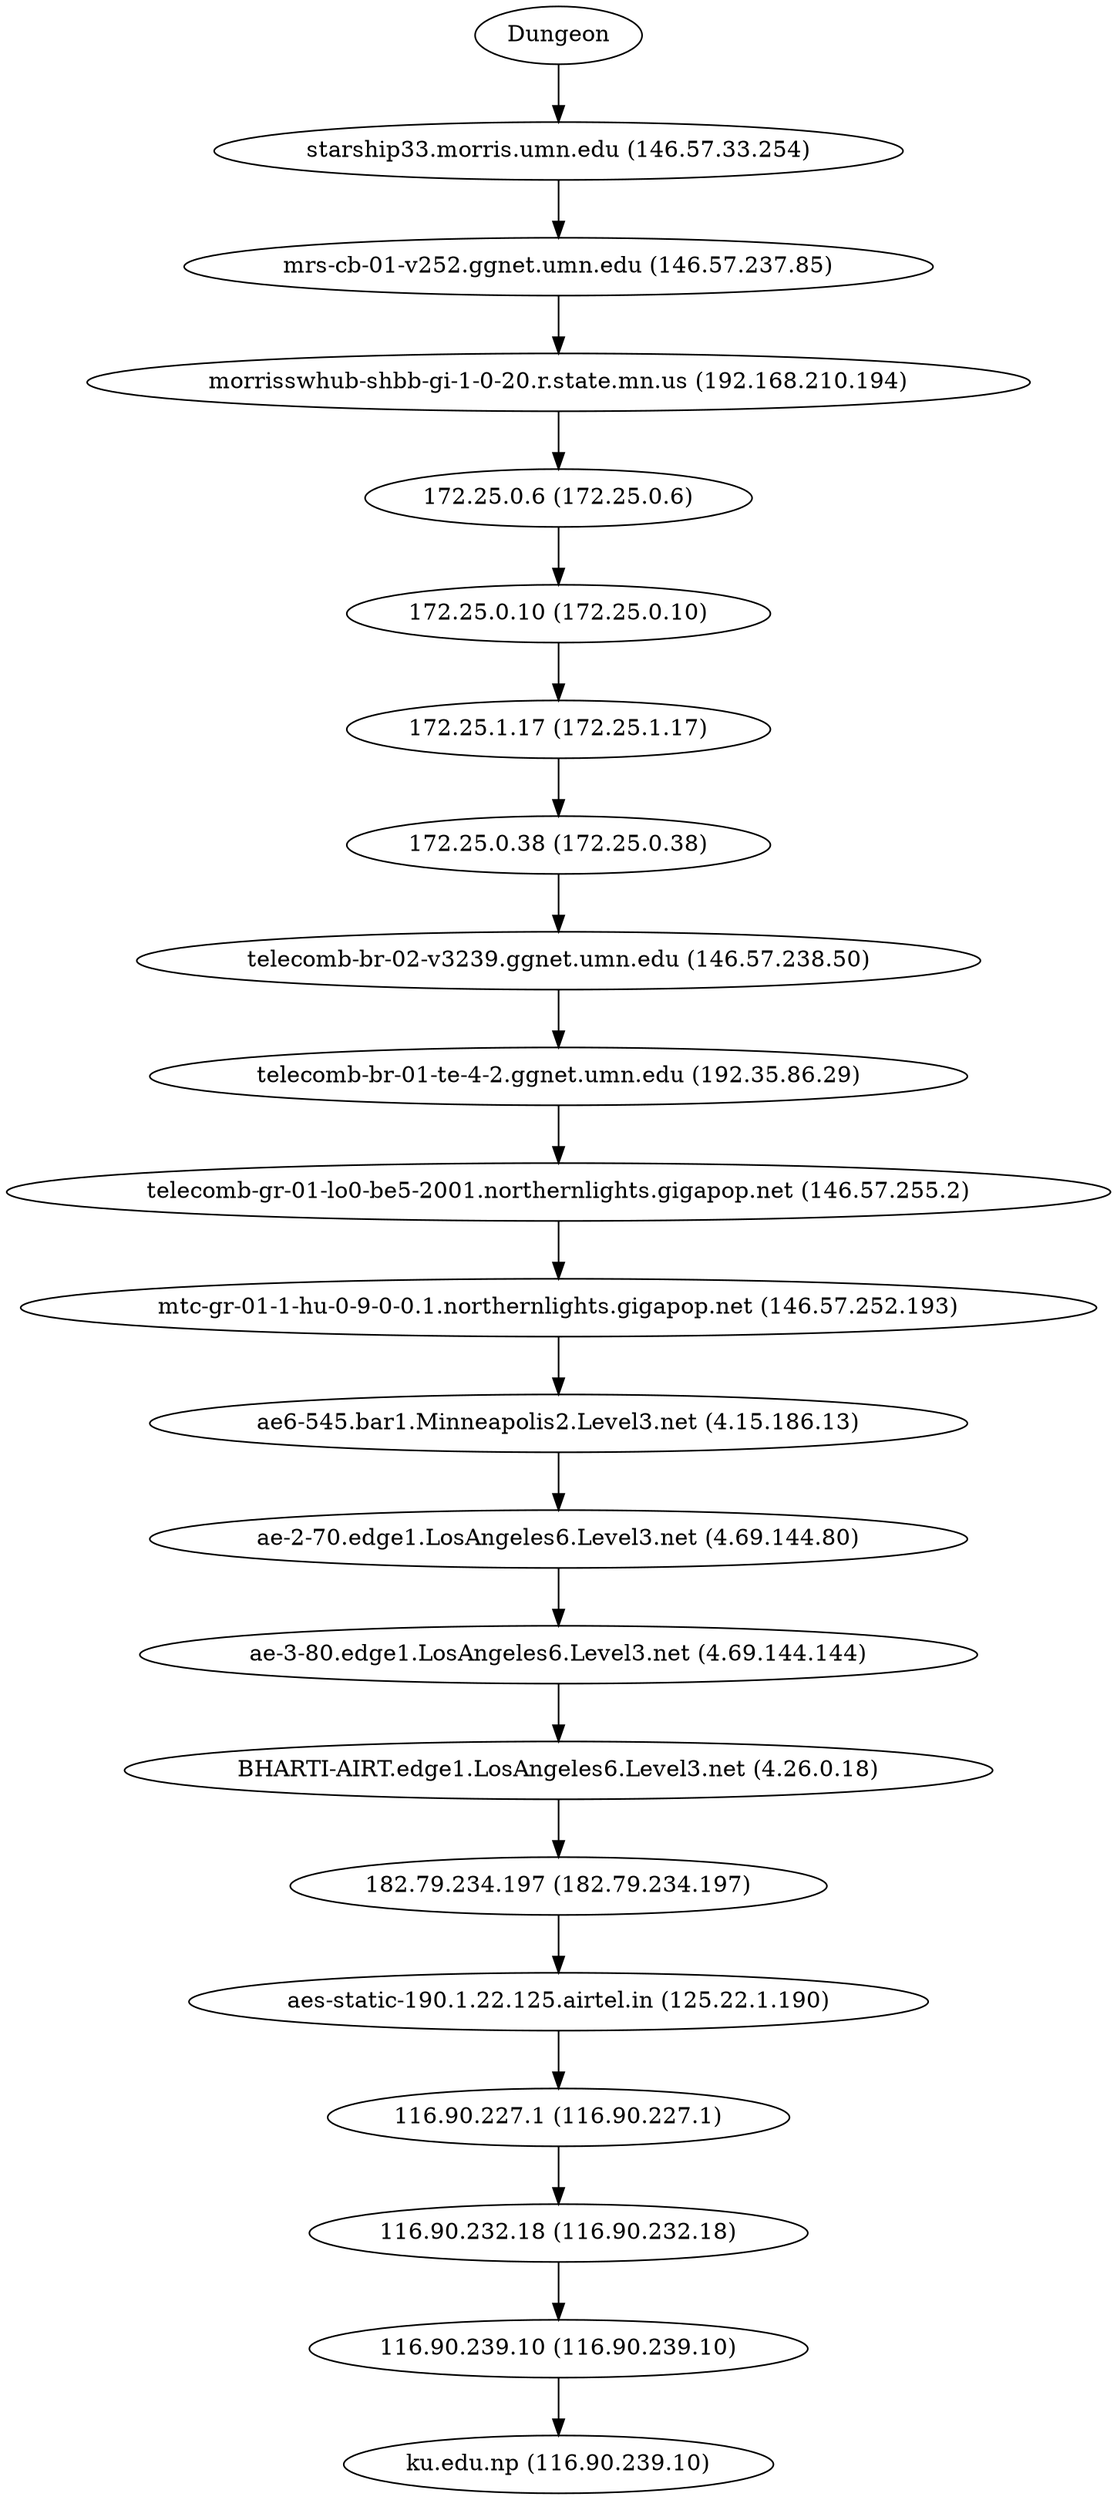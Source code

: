 digraph network {

// traceroute to ku.edu.np (116.90.239.10), 60 hops max, 60 byte packets
"Dungeon" -> "starship33.morris.umn.edu (146.57.33.254)";
"starship33.morris.umn.edu (146.57.33.254)" -> "mrs-cb-01-v252.ggnet.umn.edu (146.57.237.85)";
"mrs-cb-01-v252.ggnet.umn.edu (146.57.237.85)" -> "morrisswhub-shbb-gi-1-0-20.r.state.mn.us (192.168.210.194)";
"morrisswhub-shbb-gi-1-0-20.r.state.mn.us (192.168.210.194)" -> "172.25.0.6 (172.25.0.6)";
"172.25.0.6 (172.25.0.6)" -> "172.25.0.10 (172.25.0.10)";
"172.25.0.10 (172.25.0.10)" -> "172.25.1.17 (172.25.1.17)";
"172.25.1.17 (172.25.1.17)" -> "172.25.0.38 (172.25.0.38)";
"172.25.0.38 (172.25.0.38)" -> "telecomb-br-02-v3239.ggnet.umn.edu (146.57.238.50)";
"telecomb-br-02-v3239.ggnet.umn.edu (146.57.238.50)" -> "telecomb-br-01-te-4-2.ggnet.umn.edu (192.35.86.29)";
"telecomb-br-01-te-4-2.ggnet.umn.edu (192.35.86.29)" -> "telecomb-gr-01-lo0-be5-2001.northernlights.gigapop.net (146.57.255.2)";
"telecomb-gr-01-lo0-be5-2001.northernlights.gigapop.net (146.57.255.2)" -> "mtc-gr-01-1-hu-0-9-0-0.1.northernlights.gigapop.net (146.57.252.193)";
"mtc-gr-01-1-hu-0-9-0-0.1.northernlights.gigapop.net (146.57.252.193)" -> "ae6-545.bar1.Minneapolis2.Level3.net (4.15.186.13)";
"ae6-545.bar1.Minneapolis2.Level3.net (4.15.186.13)" -> "ae-2-70.edge1.LosAngeles6.Level3.net (4.69.144.80)";
"ae-2-70.edge1.LosAngeles6.Level3.net (4.69.144.80)" -> "ae-3-80.edge1.LosAngeles6.Level3.net (4.69.144.144)";
"ae-3-80.edge1.LosAngeles6.Level3.net (4.69.144.144)" -> "BHARTI-AIRT.edge1.LosAngeles6.Level3.net (4.26.0.18)";
"BHARTI-AIRT.edge1.LosAngeles6.Level3.net (4.26.0.18)" -> "182.79.234.197 (182.79.234.197)";
"182.79.234.197 (182.79.234.197)" -> "aes-static-190.1.22.125.airtel.in (125.22.1.190)";
"aes-static-190.1.22.125.airtel.in (125.22.1.190)" -> "116.90.227.1 (116.90.227.1)";
"116.90.227.1 (116.90.227.1)" -> "116.90.232.18 (116.90.232.18)";
"116.90.232.18 (116.90.232.18)" -> "116.90.239.10 (116.90.239.10)";
"116.90.239.10 (116.90.239.10)" -> "ku.edu.np (116.90.239.10)";
}
